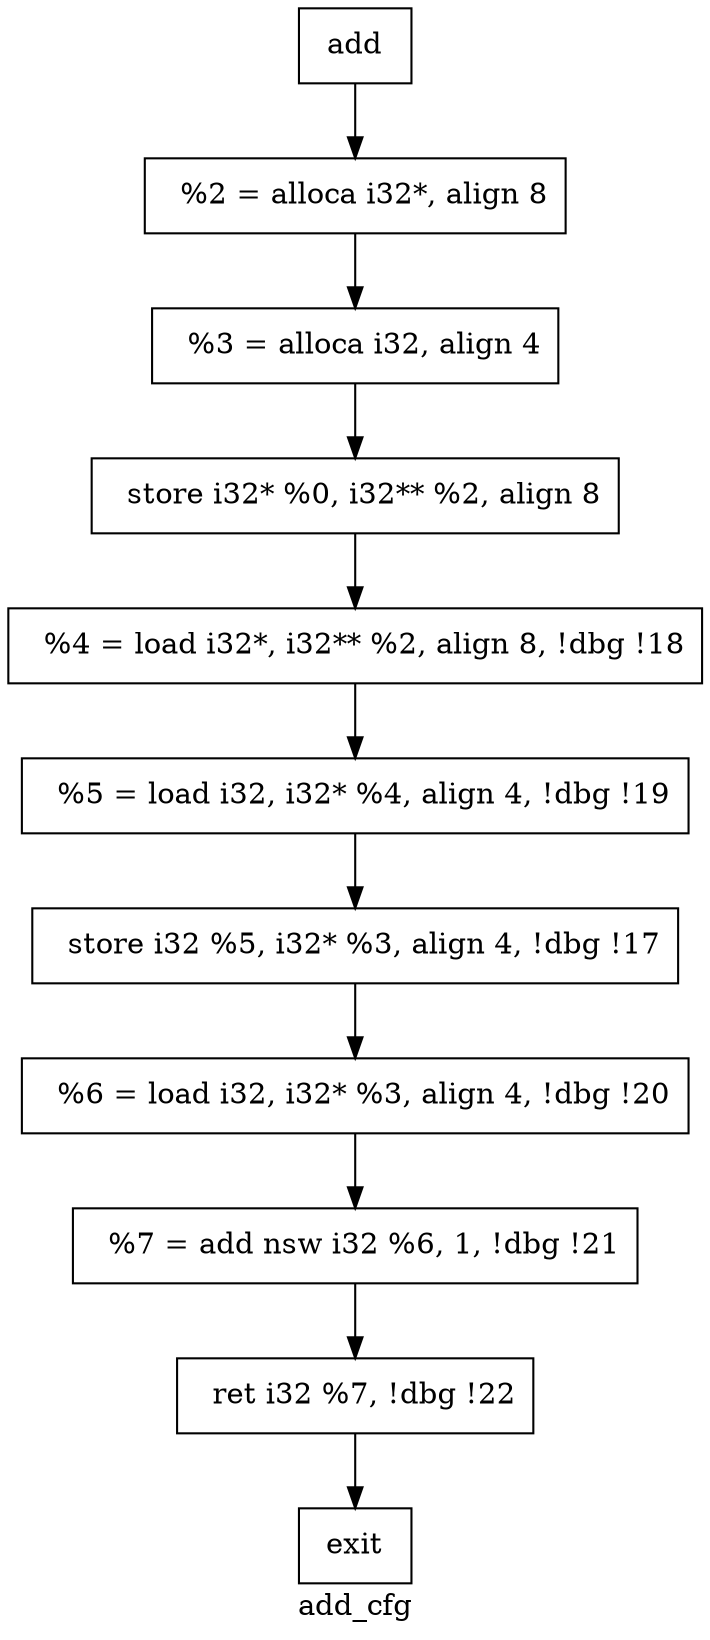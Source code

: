 digraph "add_cfg"{
	label="add_cfg";


	// Define the nodes
	N1 [shape=rectangle, color=black,label="add"];
	N2 [shape=rectangle, color=black,label="exit"];
	N3 [shape=rectangle, color=black,label="  %2 = alloca i32*, align 8"];
	N4 [shape=rectangle, color=black,label="  %3 = alloca i32, align 4"];
	N5 [shape=rectangle, color=black,label="  store i32* %0, i32** %2, align 8"];
	N6 [shape=rectangle, color=black,label="  %4 = load i32*, i32** %2, align 8, !dbg !18"];
	N7 [shape=rectangle, color=black,label="  %5 = load i32, i32* %4, align 4, !dbg !19"];
	N8 [shape=rectangle, color=black,label="  store i32 %5, i32* %3, align 4, !dbg !17"];
	N9 [shape=rectangle, color=black,label="  %6 = load i32, i32* %3, align 4, !dbg !20"];
	N10 [shape=rectangle, color=black,label="  %7 = add nsw i32 %6, 1, !dbg !21"];
	N11 [shape=rectangle, color=black,label="  ret i32 %7, !dbg !22"];


	// Define the edges
	N1 -> N3[color=black,label=""];
	N3 -> N4[color=black,label=""];
	N4 -> N5[color=black,label=""];
	N5 -> N6[color=black,label=""];
	N6 -> N7[color=black,label=""];
	N7 -> N8[color=black,label=""];
	N8 -> N9[color=black,label=""];
	N9 -> N10[color=black,label=""];
	N10 -> N11[color=black,label=""];
	N11 -> N2[color=black,label=""];
}

